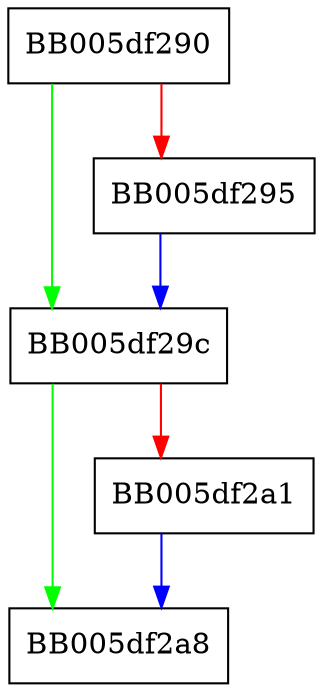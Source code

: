 digraph EVP_PKEY_meth_get_verify_recover {
  node [shape="box"];
  graph [splines=ortho];
  BB005df290 -> BB005df29c [color="green"];
  BB005df290 -> BB005df295 [color="red"];
  BB005df295 -> BB005df29c [color="blue"];
  BB005df29c -> BB005df2a8 [color="green"];
  BB005df29c -> BB005df2a1 [color="red"];
  BB005df2a1 -> BB005df2a8 [color="blue"];
}